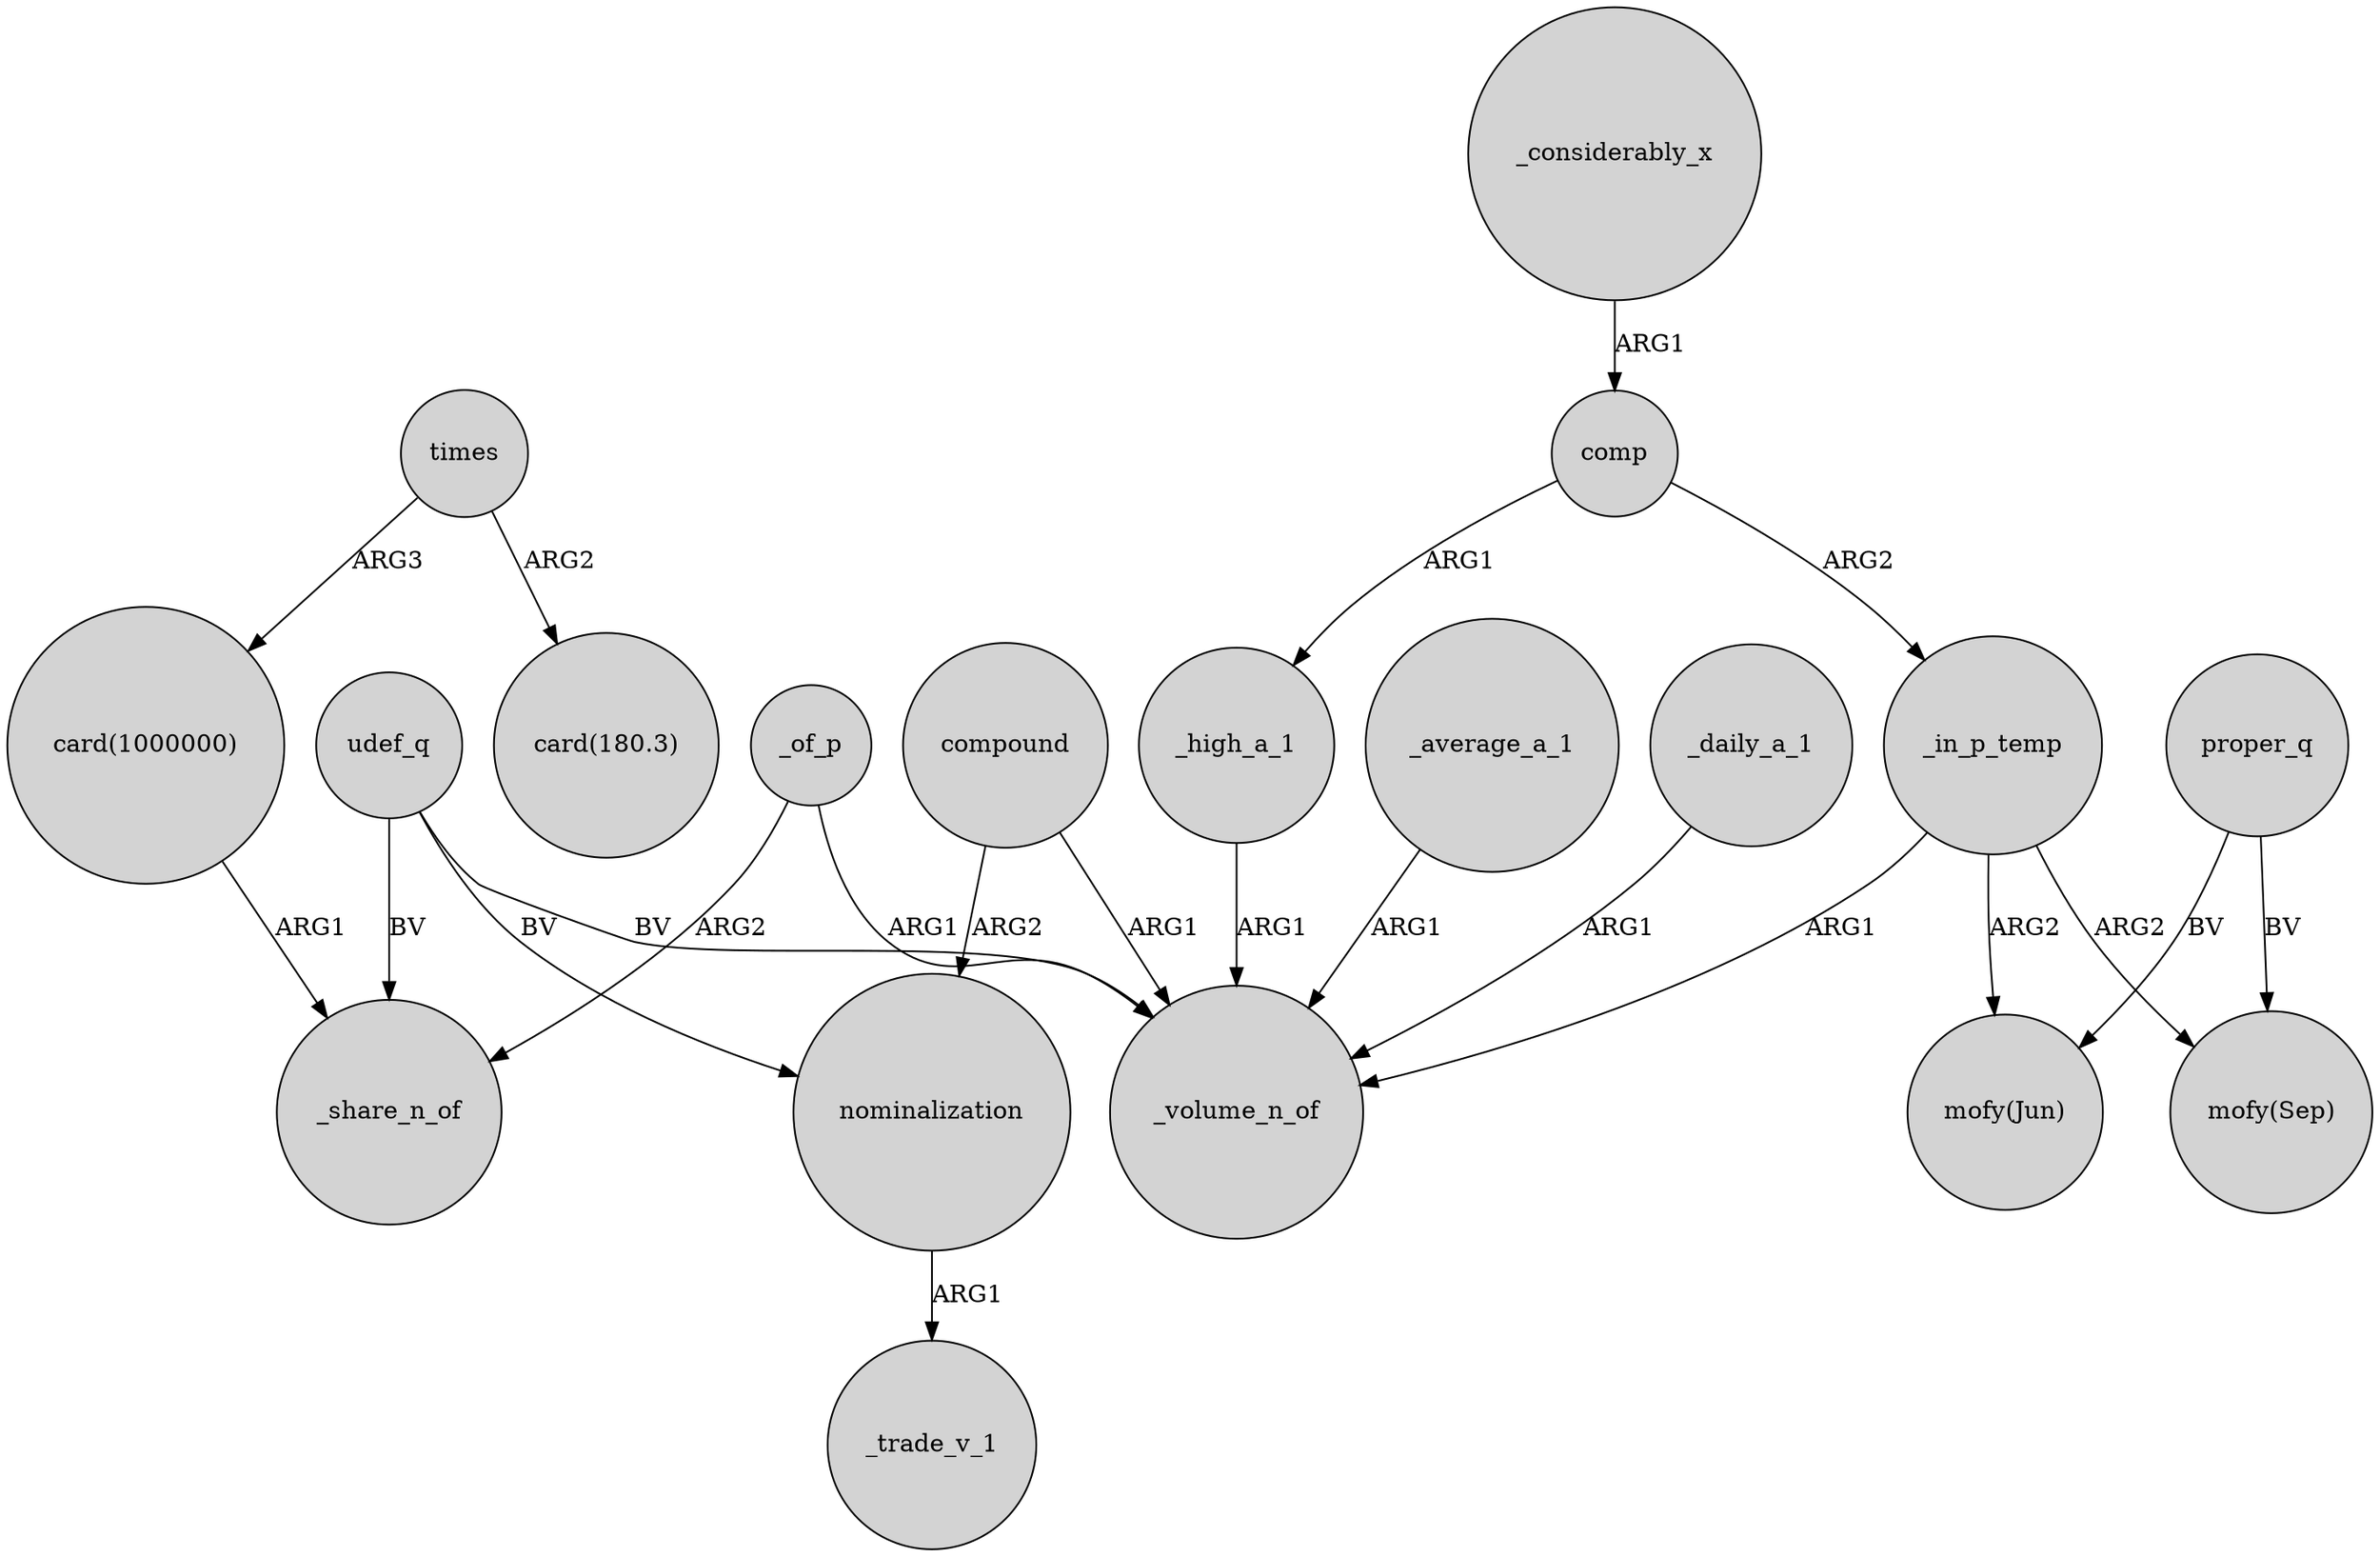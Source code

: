 digraph {
	node [shape=circle style=filled]
	compound -> _volume_n_of [label=ARG1]
	udef_q -> nominalization [label=BV]
	times -> "card(1000000)" [label=ARG3]
	proper_q -> "mofy(Jun)" [label=BV]
	_daily_a_1 -> _volume_n_of [label=ARG1]
	udef_q -> _volume_n_of [label=BV]
	_in_p_temp -> "mofy(Jun)" [label=ARG2]
	compound -> nominalization [label=ARG2]
	_in_p_temp -> _volume_n_of [label=ARG1]
	_average_a_1 -> _volume_n_of [label=ARG1]
	_of_p -> _volume_n_of [label=ARG1]
	comp -> _in_p_temp [label=ARG2]
	comp -> _high_a_1 [label=ARG1]
	udef_q -> _share_n_of [label=BV]
	_considerably_x -> comp [label=ARG1]
	times -> "card(180.3)" [label=ARG2]
	"card(1000000)" -> _share_n_of [label=ARG1]
	proper_q -> "mofy(Sep)" [label=BV]
	_high_a_1 -> _volume_n_of [label=ARG1]
	_of_p -> _share_n_of [label=ARG2]
	nominalization -> _trade_v_1 [label=ARG1]
	_in_p_temp -> "mofy(Sep)" [label=ARG2]
}
